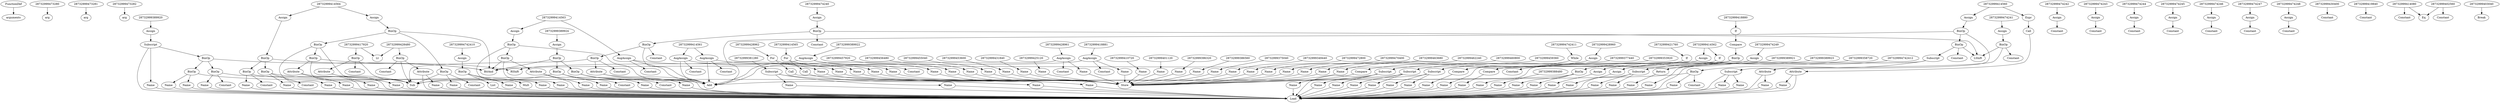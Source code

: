 // Control Flow Graph
digraph {
	2873299947424 [label=FunctionDef]
	2873299947328 [label=arguments]
	2873299947424 -> 2873299947328
	2873299947232 [label=arg]
	28732999473280 -> 2873299947232
	2873299947184 [label=arg]
	28732999473281 -> 2873299947184
	2873299947136 [label=arg]
	28732999473282 -> 2873299947136
	2873299947280 [label=Assign]
	28732999474240 -> 2873299947280
	2873299947088 [label=Name]
	28732999472800 -> 2873299947088
	2873292430880 [label=Store]
	2873299947088 -> 2873292430880
	2873299946992 [label=BinOp]
	2873299947280 -> 2873299946992
	2873299946944 [label=Constant]
	2873299946992 -> 2873299946944
	2873292435664 [label=LShift]
	2873299946992 -> 2873292435664
	2873299946848 [label=BinOp]
	2873299946992 -> 2873299946848
	2873299946800 [label=BinOp]
	2873299946848 -> 2873299946800
	2873299946752 [label=Constant]
	2873299946800 -> 2873299946752
	2873292435168 [label=Sub]
	2873299946800 -> 2873292435168
	2873299946656 [label=Attribute]
	2873299946800 -> 2873299946656
	2873299946608 [label=Name]
	2873299946656 -> 2873299946608
	2873292430976 [label=Load]
	2873299946608 -> 2873292430976
	2873292430976 [label=Load]
	2873299946656 -> 2873292430976
	2873292431664 [label=Add]
	2873299946848 -> 2873292431664
	2873299946704 [label=Constant]
	2873299946848 -> 2873299946704
	2873299947040 [label=Assign]
	28732999474241 -> 2873299947040
	2873299946896 [label=Name]
	28732999470400 -> 2873299946896
	2873292430880 [label=Store]
	2873299946896 -> 2873292430880
	2873299946560 [label=BinOp]
	2873299947040 -> 2873299946560
	2873299946512 [label=Constant]
	2873299946560 -> 2873299946512
	2873292435664 [label=LShift]
	2873299946560 -> 2873292435664
	2873299946464 [label=Attribute]
	2873299946560 -> 2873299946464
	2873299946416 [label=Name]
	2873299946464 -> 2873299946416
	2873292430976 [label=Load]
	2873299946416 -> 2873292430976
	2873292430976 [label=Load]
	2873299946464 -> 2873292430976
	2873299946368 [label=Assign]
	28732999474242 -> 2873299946368
	2873299946320 [label=Name]
	28732999463680 -> 2873299946320
	2873292430880 [label=Store]
	2873299946320 -> 2873292430880
	2873299946272 [label=Constant]
	2873299946368 -> 2873299946272
	2873299946224 [label=Assign]
	28732999474243 -> 2873299946224
	2873299946176 [label=Name]
	28732999462240 -> 2873299946176
	2873292430880 [label=Store]
	2873299946176 -> 2873292430880
	2873299946128 [label=Constant]
	2873299946224 -> 2873299946128
	2873299946080 [label=Assign]
	28732999474244 -> 2873299946080
	2873299946032 [label=Name]
	28732999460800 -> 2873299946032
	2873292430880 [label=Store]
	2873299946032 -> 2873292430880
	2873299945984 [label=Constant]
	2873299946080 -> 2873299945984
	2873299945936 [label=Assign]
	28732999474245 -> 2873299945936
	2873299945888 [label=Name]
	28732999459360 -> 2873299945888
	2873292430880 [label=Store]
	2873299945888 -> 2873292430880
	2873299945840 [label=Constant]
	2873299945936 -> 2873299945840
	2873299945792 [label=Assign]
	28732999474246 -> 2873299945792
	2873299945744 [label=Name]
	28732999457920 -> 2873299945744
	2873292430880 [label=Store]
	2873299945744 -> 2873292430880
	2873299945696 [label=Constant]
	2873299945792 -> 2873299945696
	2873299945648 [label=Assign]
	28732999474247 -> 2873299945648
	2873299945600 [label=Name]
	28732999456480 -> 2873299945600
	2873292430880 [label=Store]
	2873299945600 -> 2873292430880
	2873299945552 [label=Constant]
	2873299945648 -> 2873299945552
	2873299945504 [label=Assign]
	28732999474248 -> 2873299945504
	2873299945456 [label=Name]
	28732999455040 -> 2873299945456
	2873292430880 [label=Store]
	2873299945456 -> 2873292430880
	2873299945408 [label=Constant]
	2873299945504 -> 2873299945408
	2873299945360 [label=Assign]
	28732999474249 -> 2873299945360
	2873299945312 [label=Name]
	28732999453600 -> 2873299945312
	2873292430880 [label=Store]
	2873299945312 -> 2873292430880
	2873299945264 [label=BinOp]
	2873299945360 -> 2873299945264
	2873299945216 [label=Name]
	2873299945264 -> 2873299945216
	2873292430976 [label=Load]
	2873299945216 -> 2873292430976
	2873292435168 [label=Sub]
	2873299945264 -> 2873292435168
	2873299943232 [label=Name]
	2873299945264 -> 2873299943232
	2873292430976 [label=Load]
	2873299943232 -> 2873292430976
	2873299943184 [label=Assign]
	287329994742410 -> 2873299943184
	2873299943136 [label=Name]
	28732999431840 -> 2873299943136
	2873292430880 [label=Store]
	2873299943136 -> 2873292430880
	2873299943088 [label=BinOp]
	2873299943184 -> 2873299943088
	2873299943040 [label=List]
	2873299943088 -> 2873299943040
	2873299942992 [label=Constant]
	28732999430400 -> 2873299942992
	2873292430976 [label=Load]
	2873299943040 -> 2873292430976
	2873292435072 [label=Mult]
	2873299943088 -> 2873292435072
	2873299942944 [label=Name]
	2873299943088 -> 2873299942944
	2873292430976 [label=Load]
	2873299942944 -> 2873292430976
	2873299942896 [label=While]
	287329994742411 -> 2873299942896
	2873299942848 [label=Compare]
	2873299942896 -> 2873299942848
	2873299942800 [label=Name]
	2873299942848 -> 2873299942800
	2873292430976 [label=Load]
	2873299942800 -> 2873292430976
	2873295667696 [label=Lt]
	28732999428480 -> 2873295667696
	2873299942704 [label=BinOp]
	28732999428480 -> 2873299942704
	2873299942656 [label=Attribute]
	2873299942704 -> 2873299942656
	2873299942608 [label=Name]
	2873299942656 -> 2873299942608
	2873292430976 [label=Load]
	2873299942608 -> 2873292430976
	2873292430976 [label=Load]
	2873299942656 -> 2873292430976
	2873292435168 [label=Sub]
	2873299942704 -> 2873292435168
	2873299942560 [label=Constant]
	2873299942704 -> 2873299942560
	2873299942512 [label=Assign]
	28732999428960 -> 2873299942512
	2873299942464 [label=Name]
	28732999425120 -> 2873299942464
	2873292430880 [label=Store]
	2873299942464 -> 2873292430880
	2873299942416 [label=Subscript]
	2873299942512 -> 2873299942416
	2873299942368 [label=Name]
	2873299942416 -> 2873299942368
	2873292430976 [label=Load]
	2873299942368 -> 2873292430976
	2873299942272 [label=Name]
	2873299942416 -> 2873299942272
	2873292430976 [label=Load]
	2873299942272 -> 2873292430976
	2873292430976 [label=Load]
	2873299942416 -> 2873292430976
	2873299942320 [label=AugAssign]
	28732999428961 -> 2873299942320
	2873299942224 [label=Name]
	2873299942320 -> 2873299942224
	2873292430880 [label=Store]
	2873299942224 -> 2873292430880
	2873292431664 [label=Add]
	2873299942320 -> 2873292431664
	2873299942128 [label=Constant]
	2873299942320 -> 2873299942128
	2873299942176 [label=For]
	28732999428962 -> 2873299942176
	2873299942080 [label=Name]
	2873299942176 -> 2873299942080
	2873292430880 [label=Store]
	2873299942080 -> 2873292430880
	2873299941984 [label=Call]
	2873299942176 -> 2873299941984
	2873299941936 [label=Name]
	2873299941984 -> 2873299941936
	2873292430976 [label=Load]
	2873299941936 -> 2873292430976
	2873299941840 [label=Constant]
	28732999419840 -> 2873299941840
	2873299941888 [label=If]
	28732999421760 -> 2873299941888
	2873299941792 [label=Compare]
	2873299941888 -> 2873299941792
	2873299941744 [label=Name]
	2873299941792 -> 2873299941744
	2873292430976 [label=Load]
	2873299941744 -> 2873292430976
	2873295667696 [label=Lt]
	28732999417920 -> 2873295667696
	2873299941696 [label=BinOp]
	28732999417920 -> 2873299941696
	2873299941648 [label=Attribute]
	2873299941696 -> 2873299941648
	2873299941600 [label=Name]
	2873299941648 -> 2873299941600
	2873292430976 [label=Load]
	2873299941600 -> 2873292430976
	2873292430976 [label=Load]
	2873299941648 -> 2873292430976
	2873292435168 [label=Sub]
	2873299941696 -> 2873292435168
	2873299941552 [label=Constant]
	2873299941696 -> 2873299941552
	2873299941456 [label=If]
	28732999418880 -> 2873299941456
	2873299941408 [label=Compare]
	2873299941456 -> 2873299941408
	2873299941360 [label=BinOp]
	2873299941408 -> 2873299941360
	2873299941312 [label=Name]
	2873299941360 -> 2873299941312
	2873292430976 [label=Load]
	2873299941312 -> 2873292430976
	2873295668608 [label=BitAnd]
	2873299941360 -> 2873295668608
	2873299941264 [label=Constant]
	2873299941360 -> 2873299941264
	2873295667888 [label=Eq]
	28732999414080 -> 2873295667888
	2873299941216 [label=Constant]
	28732999414080 -> 2873299941216
	2873299941072 [label=Assign]
	28732999414560 -> 2873299941072
	2873299941024 [label=Name]
	28732999410720 -> 2873299941024
	2873292430880 [label=Store]
	2873299941024 -> 2873292430880
	2873299940976 [label=BinOp]
	2873299941072 -> 2873299940976
	2873299940928 [label=Subscript]
	2873299940976 -> 2873299940928
	2873299940880 [label=Name]
	2873299940928 -> 2873299940880
	2873292430976 [label=Load]
	2873299940880 -> 2873292430976
	2873299940832 [label=Name]
	2873299940928 -> 2873299940832
	2873292430976 [label=Load]
	2873299940832 -> 2873292430976
	2873292430976 [label=Load]
	2873299940928 -> 2873292430976
	2873292431664 [label=Add]
	2873299940976 -> 2873292431664
	2873299940784 [label=BinOp]
	2873299940976 -> 2873299940784
	2873299940736 [label=Subscript]
	2873299940784 -> 2873299940736
	2873299940688 [label=Name]
	2873299940736 -> 2873299940688
	2873292430976 [label=Load]
	2873299940688 -> 2873292430976
	2873299940640 [label=BinOp]
	2873299940736 -> 2873299940640
	2873299940592 [label=Name]
	2873299940640 -> 2873299940592
	2873292430976 [label=Load]
	2873299940592 -> 2873292430976
	2873292431664 [label=Add]
	2873299940640 -> 2873292431664
	2873299940544 [label=Constant]
	2873299940640 -> 2873299940544
	2873292430976 [label=Load]
	2873299940736 -> 2873292430976
	2873292435664 [label=LShift]
	2873299940784 -> 2873292435664
	2873299940496 [label=Constant]
	2873299940784 -> 2873299940496
	2873299940448 [label=AugAssign]
	28732999414561 -> 2873299940448
	2873299940400 [label=Name]
	2873299940448 -> 2873299940400
	2873292430880 [label=Store]
	2873299940400 -> 2873292430880
	2873292431664 [label=Add]
	2873299940448 -> 2873292431664
	2873299940352 [label=Constant]
	2873299940448 -> 2873299940352
	2873299940304 [label=If]
	28732999414562 -> 2873299940304
	2873299940256 [label=Compare]
	2873299940304 -> 2873299940256
	2873299940208 [label=Name]
	2873299940256 -> 2873299940208
	2873292430976 [label=Load]
	2873299940208 -> 2873292430976
	2873295667888 [label=Eq]
	28732999402560 -> 2873295667888
	2873299940160 [label=Constant]
	28732999402560 -> 2873299940160
	2873299940064 [label=Break]
	28732999403040 -> 2873299940064
	2873299940112 [label=Assign]
	28732999414563 -> 2873299940112
	2873299939968 [label=Name]
	28732999401120 -> 2873299939968
	2873292430880 [label=Store]
	2873299939968 -> 2873292430880
	2873299939920 [label=BinOp]
	2873299940112 -> 2873299939920
	2873299939872 [label=BinOp]
	2873299939920 -> 2873299939872
	2873299939824 [label=Name]
	2873299939872 -> 2873299939824
	2873292430976 [label=Load]
	2873299939824 -> 2873292430976
	2873295668608 [label=BitAnd]
	2873299939872 -> 2873295668608
	2873299939776 [label=Attribute]
	2873299939872 -> 2873299939776
	2873299939728 [label=Name]
	2873299939776 -> 2873299939728
	2873292430976 [label=Load]
	2873299939728 -> 2873292430976
	2873292430976 [label=Load]
	2873299939776 -> 2873292430976
	2873292431664 [label=Add]
	2873299939920 -> 2873292431664
	2873299939680 [label=Name]
	2873299939920 -> 2873299939680
	2873292430976 [label=Load]
	2873299939680 -> 2873292430976
	2873299939632 [label=Assign]
	28732999414564 -> 2873299939632
	2873299939584 [label=Name]
	28732999396320 -> 2873299939584
	2873292430880 [label=Store]
	2873299939584 -> 2873292430880
	2873299939536 [label=BinOp]
	2873299939632 -> 2873299939536
	2873299939488 [label=BinOp]
	2873299939536 -> 2873299939488
	2873299939440 [label=Name]
	2873299939488 -> 2873299939440
	2873292430976 [label=Load]
	2873299939440 -> 2873292430976
	2873292435168 [label=Sub]
	2873299939488 -> 2873292435168
	2873299939392 [label=BinOp]
	2873299939488 -> 2873299939392
	2873299939280 [label=Name]
	2873299939392 -> 2873299939280
	2873292430976 [label=Load]
	2873299939280 -> 2873292430976
	2873292018928 [label=RShift]
	2873299939392 -> 2873292018928
	2873299939232 [label=Attribute]
	2873299939392 -> 2873299939232
	2873299939184 [label=Name]
	2873299939232 -> 2873299939184
	2873292430976 [label=Load]
	2873299939184 -> 2873292430976
	2873292430976 [label=Load]
	2873299939232 -> 2873292430976
	2873295668608 [label=BitAnd]
	2873299939536 -> 2873295668608
	2873299939136 [label=BinOp]
	2873299939536 -> 2873299939136
	2873299939088 [label=Name]
	2873299939136 -> 2873299939088
	2873292430976 [label=Load]
	2873299939088 -> 2873292430976
	2873292435168 [label=Sub]
	2873299939136 -> 2873292435168
	2873299939040 [label=Constant]
	2873299939136 -> 2873299939040
	2873299938992 [label=For]
	28732999414565 -> 2873299938992
	2873299938944 [label=Name]
	2873299938992 -> 2873299938944
	2873292430880 [label=Store]
	2873299938944 -> 2873292430880
	2873299938848 [label=Call]
	2873299938992 -> 2873299938848
	2873299938800 [label=Name]
	2873299938848 -> 2873299938800
	2873292430976 [label=Load]
	2873299938800 -> 2873292430976
	2873299938752 [label=Name]
	28732999388480 -> 2873299938752
	2873292430976 [label=Load]
	2873299938752 -> 2873292430976
	2873299938656 [label=Assign]
	28732999389920 -> 2873299938656
	2873299938608 [label=Name]
	28732999386560 -> 2873299938608
	2873292430880 [label=Store]
	2873299938608 -> 2873292430880
	2873299938560 [label=Subscript]
	2873299938656 -> 2873299938560
	2873299938512 [label=Name]
	2873299938560 -> 2873299938512
	2873292430976 [label=Load]
	2873299938512 -> 2873292430976
	2873299938464 [label=BinOp]
	2873299938560 -> 2873299938464
	2873299938416 [label=BinOp]
	2873299938464 -> 2873299938416
	2873299938368 [label=Name]
	2873299938416 -> 2873299938368
	2873292430976 [label=Load]
	2873299938368 -> 2873292430976
	2873292431664 [label=Add]
	2873299938416 -> 2873292431664
	2873299938320 [label=Name]
	2873299938416 -> 2873299938320
	2873292430976 [label=Load]
	2873299938320 -> 2873292430976
	2873295668608 [label=BitAnd]
	2873299938464 -> 2873295668608
	2873299938272 [label=BinOp]
	2873299938464 -> 2873299938272
	2873299938224 [label=Name]
	2873299938272 -> 2873299938224
	2873292430976 [label=Load]
	2873299938224 -> 2873292430976
	2873292435168 [label=Sub]
	2873299938272 -> 2873292435168
	2873299938176 [label=Constant]
	2873299938272 -> 2873299938176
	2873292430976 [label=Load]
	2873299938560 -> 2873292430976
	2873299938128 [label=Assign]
	28732999389921 -> 2873299938128
	2873299938080 [label=Subscript]
	28732999381280 -> 2873299938080
	2873299938032 [label=Name]
	2873299938080 -> 2873299938032
	2873292430976 [label=Load]
	2873299938032 -> 2873292430976
	2873299937984 [label=Name]
	2873299938080 -> 2873299937984
	2873292430976 [label=Load]
	2873299937984 -> 2873292430976
	2873292430880 [label=Store]
	2873299938080 -> 2873292430880
	2873299937936 [label=Name]
	2873299938128 -> 2873299937936
	2873292430976 [label=Load]
	2873299937936 -> 2873292430976
	2873299937888 [label=AugAssign]
	28732999389922 -> 2873299937888
	2873299937840 [label=Name]
	2873299937888 -> 2873299937840
	2873292430880 [label=Store]
	2873299937840 -> 2873292430880
	2873292431664 [label=Add]
	2873299937888 -> 2873292431664
	2873299937792 [label=Constant]
	2873299937888 -> 2873299937792
	2873299937744 [label=Assign]
	28732999389923 -> 2873299937744
	2873299937696 [label=Subscript]
	28732999377440 -> 2873299937696
	2873299937648 [label=Name]
	2873299937696 -> 2873299937648
	2873292430976 [label=Load]
	2873299937648 -> 2873292430976
	2873299937600 [label=Name]
	2873299937696 -> 2873299937600
	2873292430976 [label=Load]
	2873299937600 -> 2873292430976
	2873292430880 [label=Store]
	2873299937696 -> 2873292430880
	2873299937552 [label=Name]
	2873299937744 -> 2873299937552
	2873292430976 [label=Load]
	2873299937552 -> 2873292430976
	2873299937504 [label=Assign]
	28732999389924 -> 2873299937504
	2873299937456 [label=Name]
	28732999375040 -> 2873299937456
	2873292430880 [label=Store]
	2873299937456 -> 2873292430880
	2873299937408 [label=BinOp]
	2873299937504 -> 2873299937408
	2873299937360 [label=BinOp]
	2873299937408 -> 2873299937360
	2873299937312 [label=Name]
	2873299937360 -> 2873299937312
	2873292430976 [label=Load]
	2873299937312 -> 2873292430976
	2873292431664 [label=Add]
	2873299937360 -> 2873292431664
	2873299937264 [label=Constant]
	2873299937360 -> 2873299937264
	2873295668608 [label=BitAnd]
	2873299937408 -> 2873295668608
	2873299937216 [label=BinOp]
	2873299937408 -> 2873299937216
	2873299937168 [label=Name]
	2873299937216 -> 2873299937168
	2873292430976 [label=Load]
	2873299937168 -> 2873292430976
	2873292435168 [label=Sub]
	2873299937216 -> 2873292435168
	2873299937120 [label=Constant]
	2873299937216 -> 2873299937120
	2873299937072 [label=Expr]
	28732999414560 -> 2873299937072
	2873299935872 [label=Call]
	2873299937072 -> 2873299935872
	2873299935824 [label=Attribute]
	2873299935872 -> 2873299935824
	2873299935776 [label=Name]
	2873299935824 -> 2873299935776
	2873292430976 [label=Load]
	2873299935776 -> 2873292430976
	2873292430976 [label=Load]
	2873299935824 -> 2873292430976
	2873299935728 [label=Subscript]
	28732999358720 -> 2873299935728
	2873299935680 [label=Name]
	2873299935728 -> 2873299935680
	2873292430976 [label=Load]
	2873299935680 -> 2873292430976
	2873299935632 [label=Name]
	2873299935728 -> 2873299935632
	2873292430976 [label=Load]
	2873299935632 -> 2873292430976
	2873292430976 [label=Load]
	2873299935728 -> 2873292430976
	2873299935536 [label=AugAssign]
	28732999414561 -> 2873299935536
	2873299935488 [label=Name]
	2873299935536 -> 2873299935488
	2873292430880 [label=Store]
	2873299935488 -> 2873292430880
	2873292431664 [label=Add]
	2873299935536 -> 2873292431664
	2873299935440 [label=Constant]
	2873299935536 -> 2873299935440
	2873299935392 [label=Assign]
	28732999414562 -> 2873299935392
	2873299935344 [label=Subscript]
	28732999353920 -> 2873299935344
	2873299935296 [label=Name]
	2873299935344 -> 2873299935296
	2873292430976 [label=Load]
	2873299935296 -> 2873292430976
	2873299935184 [label=Name]
	2873299935344 -> 2873299935184
	2873292430976 [label=Load]
	2873299935184 -> 2873292430976
	2873292430880 [label=Store]
	2873299935344 -> 2873292430880
	2873299935136 [label=Name]
	2873299935392 -> 2873299935136
	2873292430976 [label=Load]
	2873299935136 -> 2873292430976
	2873299935088 [label=AugAssign]
	28732999414563 -> 2873299935088
	2873299935040 [label=Name]
	2873299935088 -> 2873299935040
	2873292430880 [label=Store]
	2873299935040 -> 2873292430880
	2873292431664 [label=Add]
	2873299935088 -> 2873292431664
	2873299934992 [label=Constant]
	2873299935088 -> 2873299934992
	2873299934944 [label=Assign]
	28732999414564 -> 2873299934944
	2873299934896 [label=Name]
	28732999349440 -> 2873299934896
	2873292430880 [label=Store]
	2873299934896 -> 2873292430880
	2873299934848 [label=BinOp]
	2873299934944 -> 2873299934848
	2873299934800 [label=BinOp]
	2873299934848 -> 2873299934800
	2873299934752 [label=Name]
	2873299934800 -> 2873299934752
	2873292430976 [label=Load]
	2873299934752 -> 2873292430976
	2873292431664 [label=Add]
	2873299934800 -> 2873292431664
	2873299934704 [label=Constant]
	2873299934800 -> 2873299934704
	2873295668608 [label=BitAnd]
	2873299934848 -> 2873295668608
	2873299934656 [label=BinOp]
	2873299934848 -> 2873299934656
	2873299934608 [label=Name]
	2873299934656 -> 2873299934608
	2873292430976 [label=Load]
	2873299934608 -> 2873292430976
	2873292435168 [label=Sub]
	2873299934656 -> 2873292435168
	2873299934560 [label=Constant]
	2873299934656 -> 2873299934560
	2873299941168 [label=AugAssign]
	28732999418881 -> 2873299941168
	2873299934512 [label=Name]
	2873299941168 -> 2873299934512
	2873292430880 [label=Store]
	2873299934512 -> 2873292430880
	2873292018928 [label=RShift]
	2873299941168 -> 2873292018928
	2873299934464 [label=Constant]
	2873299941168 -> 2873299934464
	2873299942752 [label=Return]
	287329994742412 -> 2873299942752
	2873299942032 [label=Name]
	2873299942752 -> 2873299942032
	2873292430976 [label=Load]
	2873299942032 -> 2873292430976
}
